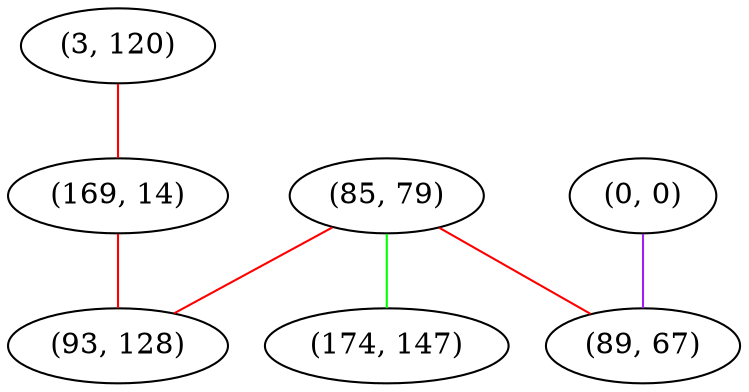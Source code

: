 graph "" {
"(3, 120)";
"(85, 79)";
"(169, 14)";
"(174, 147)";
"(93, 128)";
"(0, 0)";
"(89, 67)";
"(3, 120)" -- "(169, 14)"  [color=red, key=0, weight=1];
"(85, 79)" -- "(174, 147)"  [color=green, key=0, weight=2];
"(85, 79)" -- "(89, 67)"  [color=red, key=0, weight=1];
"(85, 79)" -- "(93, 128)"  [color=red, key=0, weight=1];
"(169, 14)" -- "(93, 128)"  [color=red, key=0, weight=1];
"(0, 0)" -- "(89, 67)"  [color=purple, key=0, weight=4];
}
